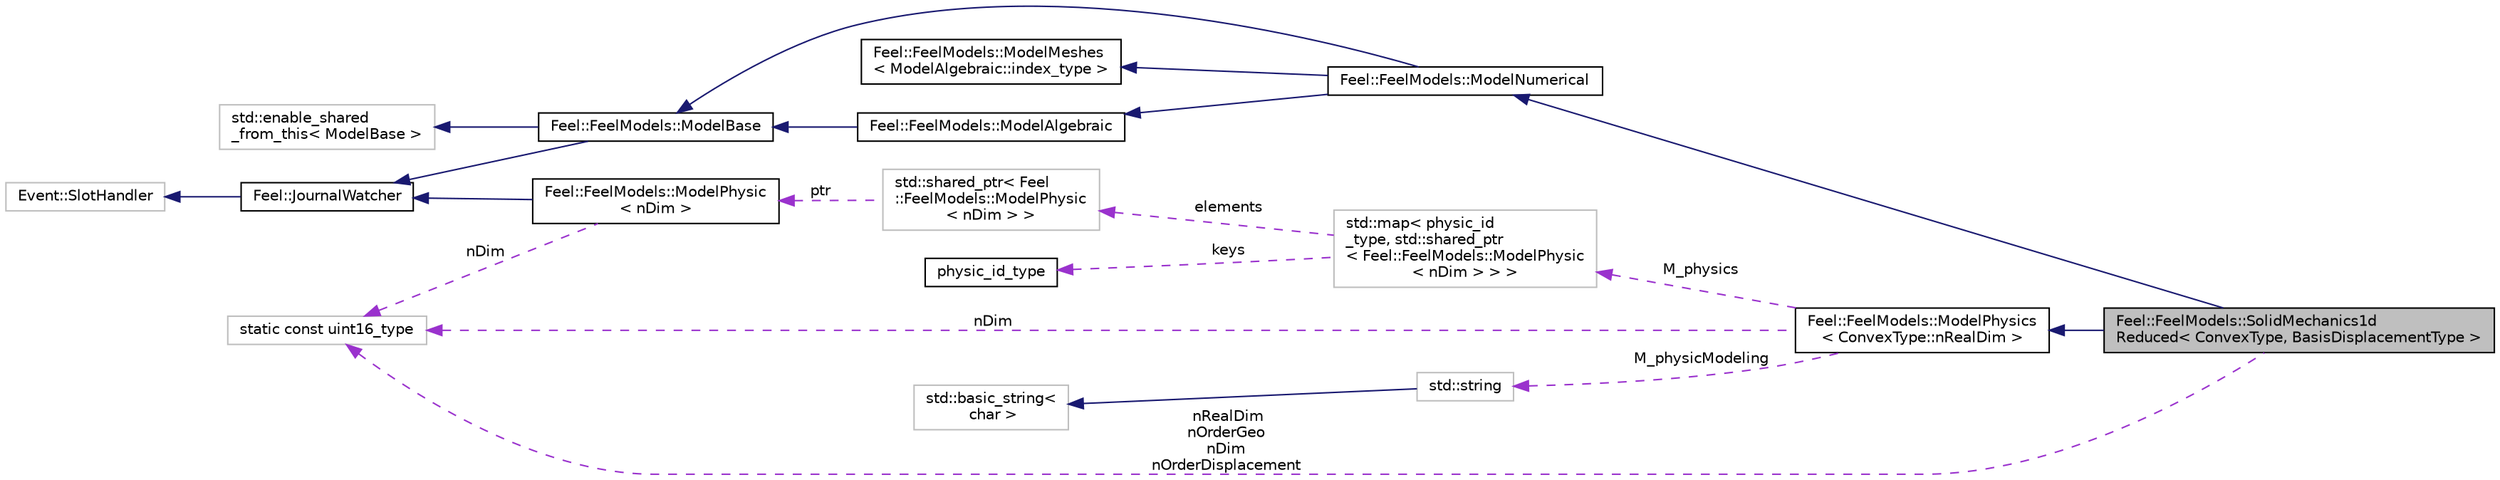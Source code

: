 digraph "Feel::FeelModels::SolidMechanics1dReduced&lt; ConvexType, BasisDisplacementType &gt;"
{
 // LATEX_PDF_SIZE
  edge [fontname="Helvetica",fontsize="10",labelfontname="Helvetica",labelfontsize="10"];
  node [fontname="Helvetica",fontsize="10",shape=record];
  rankdir="LR";
  Node1 [label="Feel::FeelModels::SolidMechanics1d\lReduced\< ConvexType, BasisDisplacementType \>",height=0.2,width=0.4,color="black", fillcolor="grey75", style="filled", fontcolor="black",tooltip=" "];
  Node2 -> Node1 [dir="back",color="midnightblue",fontsize="10",style="solid",fontname="Helvetica"];
  Node2 [label="Feel::FeelModels::ModelNumerical",height=0.2,width=0.4,color="black", fillcolor="white", style="filled",URL="$classFeel_1_1FeelModels_1_1ModelNumerical.html",tooltip="Handles some numerical model aspects: timestepping, mesh and properties."];
  Node3 -> Node2 [dir="back",color="midnightblue",fontsize="10",style="solid",fontname="Helvetica"];
  Node3 [label="Feel::FeelModels::ModelBase",height=0.2,width=0.4,color="black", fillcolor="white", style="filled",URL="$classFeel_1_1FeelModels_1_1ModelBase.html",tooltip=" "];
  Node4 -> Node3 [dir="back",color="midnightblue",fontsize="10",style="solid",fontname="Helvetica"];
  Node4 [label="Feel::JournalWatcher",height=0.2,width=0.4,color="black", fillcolor="white", style="filled",URL="$classFeel_1_1JournalWatcher.html",tooltip=" "];
  Node5 -> Node4 [dir="back",color="midnightblue",fontsize="10",style="solid",fontname="Helvetica"];
  Node5 [label="Event::SlotHandler",height=0.2,width=0.4,color="grey75", fillcolor="white", style="filled",tooltip=" "];
  Node6 -> Node3 [dir="back",color="midnightblue",fontsize="10",style="solid",fontname="Helvetica"];
  Node6 [label="std::enable_shared\l_from_this\< ModelBase \>",height=0.2,width=0.4,color="grey75", fillcolor="white", style="filled",tooltip=" "];
  Node7 -> Node2 [dir="back",color="midnightblue",fontsize="10",style="solid",fontname="Helvetica"];
  Node7 [label="Feel::FeelModels::ModelAlgebraic",height=0.2,width=0.4,color="black", fillcolor="white", style="filled",URL="$classFeel_1_1FeelModels_1_1ModelAlgebraic.html",tooltip=" "];
  Node3 -> Node7 [dir="back",color="midnightblue",fontsize="10",style="solid",fontname="Helvetica"];
  Node8 -> Node2 [dir="back",color="midnightblue",fontsize="10",style="solid",fontname="Helvetica"];
  Node8 [label="Feel::FeelModels::ModelMeshes\l\< ModelAlgebraic::index_type \>",height=0.2,width=0.4,color="black", fillcolor="white", style="filled",URL="$classFeel_1_1FeelModels_1_1ModelMeshes.html",tooltip=" "];
  Node9 -> Node1 [dir="back",color="midnightblue",fontsize="10",style="solid",fontname="Helvetica"];
  Node9 [label="Feel::FeelModels::ModelPhysics\l\< ConvexType::nRealDim \>",height=0.2,width=0.4,color="black", fillcolor="white", style="filled",URL="$classFeel_1_1FeelModels_1_1ModelPhysics.html",tooltip=" "];
  Node10 -> Node9 [dir="back",color="darkorchid3",fontsize="10",style="dashed",label=" nDim" ,fontname="Helvetica"];
  Node10 [label="static const uint16_type",height=0.2,width=0.4,color="grey75", fillcolor="white", style="filled",tooltip=" "];
  Node11 -> Node9 [dir="back",color="darkorchid3",fontsize="10",style="dashed",label=" M_physicModeling" ,fontname="Helvetica"];
  Node11 [label="std::string",height=0.2,width=0.4,color="grey75", fillcolor="white", style="filled",tooltip="STL class."];
  Node12 -> Node11 [dir="back",color="midnightblue",fontsize="10",style="solid",fontname="Helvetica"];
  Node12 [label="std::basic_string\<\l char \>",height=0.2,width=0.4,color="grey75", fillcolor="white", style="filled",tooltip="STL class."];
  Node13 -> Node9 [dir="back",color="darkorchid3",fontsize="10",style="dashed",label=" M_physics" ,fontname="Helvetica"];
  Node13 [label="std::map\< physic_id\l_type, std::shared_ptr\l\< Feel::FeelModels::ModelPhysic\l\< nDim \> \> \>",height=0.2,width=0.4,color="grey75", fillcolor="white", style="filled",tooltip=" "];
  Node14 -> Node13 [dir="back",color="darkorchid3",fontsize="10",style="dashed",label=" elements" ,fontname="Helvetica"];
  Node14 [label="std::shared_ptr\< Feel\l::FeelModels::ModelPhysic\l\< nDim \> \>",height=0.2,width=0.4,color="grey75", fillcolor="white", style="filled",tooltip=" "];
  Node15 -> Node14 [dir="back",color="darkorchid3",fontsize="10",style="dashed",label=" ptr" ,fontname="Helvetica"];
  Node15 [label="Feel::FeelModels::ModelPhysic\l\< nDim \>",height=0.2,width=0.4,color="black", fillcolor="white", style="filled",URL="$classFeel_1_1FeelModels_1_1ModelPhysic.html",tooltip=" "];
  Node4 -> Node15 [dir="back",color="midnightblue",fontsize="10",style="solid",fontname="Helvetica"];
  Node10 -> Node15 [dir="back",color="darkorchid3",fontsize="10",style="dashed",label=" nDim" ,fontname="Helvetica"];
  Node16 -> Node13 [dir="back",color="darkorchid3",fontsize="10",style="dashed",label=" keys" ,fontname="Helvetica"];
  Node16 [label="physic_id_type",height=0.2,width=0.4,color="black", fillcolor="white", style="filled",URL="$classphysic__id__type.html",tooltip=" "];
  Node10 -> Node1 [dir="back",color="darkorchid3",fontsize="10",style="dashed",label=" nRealDim\nnOrderGeo\nnDim\nnOrderDisplacement" ,fontname="Helvetica"];
}
